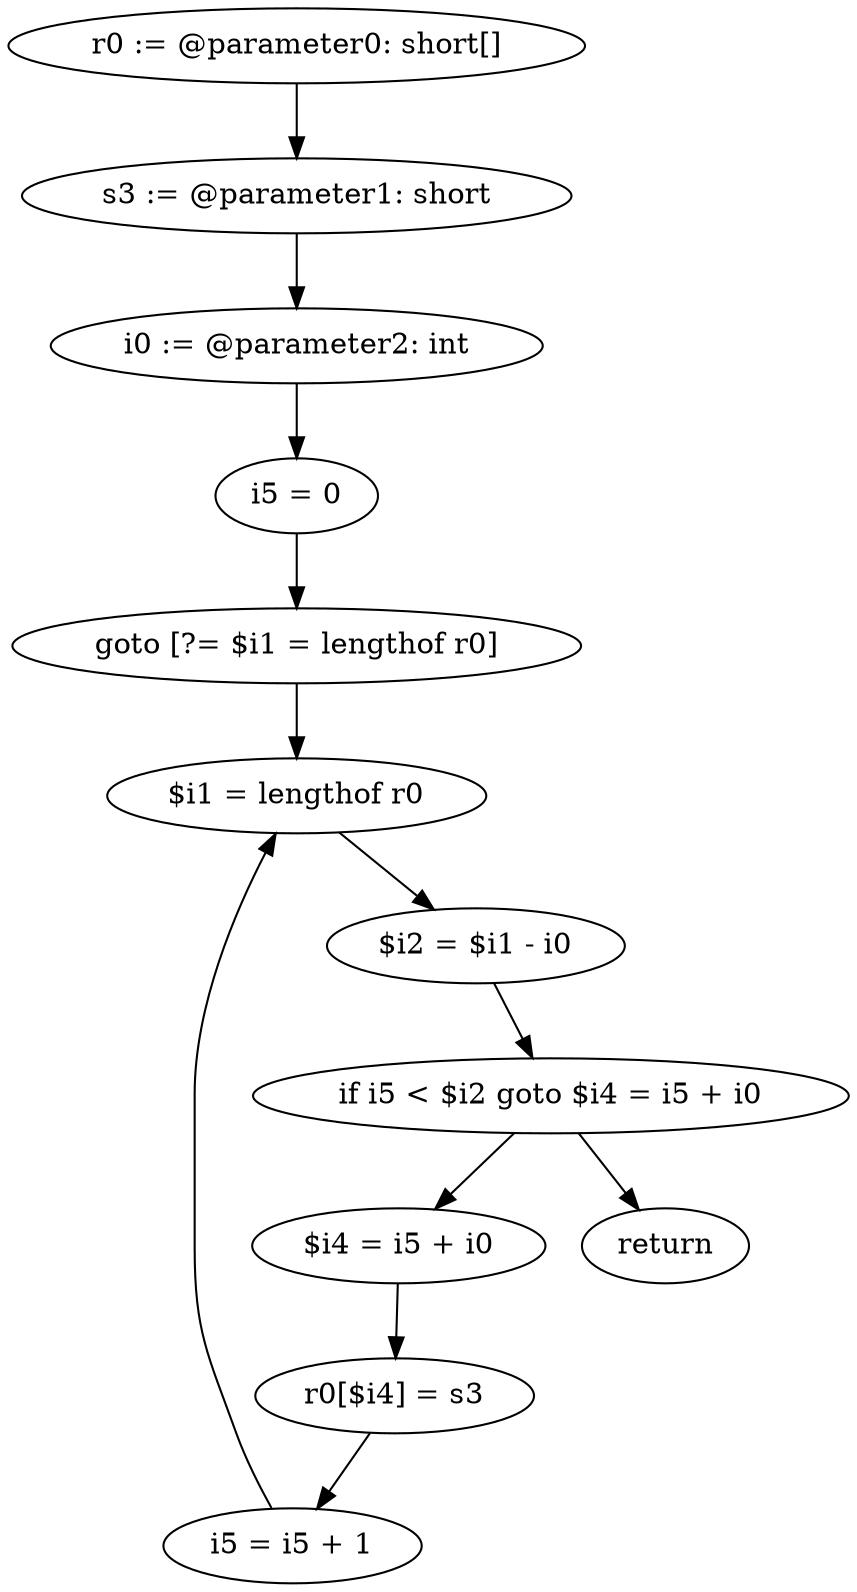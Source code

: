 digraph "unitGraph" {
    "r0 := @parameter0: short[]"
    "s3 := @parameter1: short"
    "i0 := @parameter2: int"
    "i5 = 0"
    "goto [?= $i1 = lengthof r0]"
    "$i4 = i5 + i0"
    "r0[$i4] = s3"
    "i5 = i5 + 1"
    "$i1 = lengthof r0"
    "$i2 = $i1 - i0"
    "if i5 < $i2 goto $i4 = i5 + i0"
    "return"
    "r0 := @parameter0: short[]"->"s3 := @parameter1: short";
    "s3 := @parameter1: short"->"i0 := @parameter2: int";
    "i0 := @parameter2: int"->"i5 = 0";
    "i5 = 0"->"goto [?= $i1 = lengthof r0]";
    "goto [?= $i1 = lengthof r0]"->"$i1 = lengthof r0";
    "$i4 = i5 + i0"->"r0[$i4] = s3";
    "r0[$i4] = s3"->"i5 = i5 + 1";
    "i5 = i5 + 1"->"$i1 = lengthof r0";
    "$i1 = lengthof r0"->"$i2 = $i1 - i0";
    "$i2 = $i1 - i0"->"if i5 < $i2 goto $i4 = i5 + i0";
    "if i5 < $i2 goto $i4 = i5 + i0"->"return";
    "if i5 < $i2 goto $i4 = i5 + i0"->"$i4 = i5 + i0";
}
